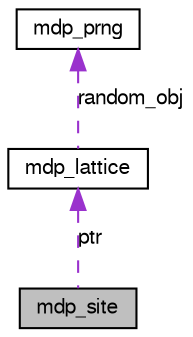 digraph G
{
  edge [fontname="FreeSans",fontsize="10",labelfontname="FreeSans",labelfontsize="10"];
  node [fontname="FreeSans",fontsize="10",shape=record];
  Node1 [label="mdp_site",height=0.2,width=0.4,color="black", fillcolor="grey75", style="filled" fontcolor="black"];
  Node2 -> Node1 [dir=back,color="darkorchid3",fontsize="10",style="dashed",label="ptr"];
  Node2 [label="mdp_lattice",height=0.2,width=0.4,color="black", fillcolor="white", style="filled",URL="$classmdp__lattice.html",tooltip="distributed lattice object"];
  Node3 -> Node2 [dir=back,color="darkorchid3",fontsize="10",style="dashed",label="random_obj"];
  Node3 [label="mdp_prng",height=0.2,width=0.4,color="black", fillcolor="white", style="filled",URL="$classmdp__prng.html",tooltip="Marsaglia&#39;s random number generator (same as UKQCD)."];
}
